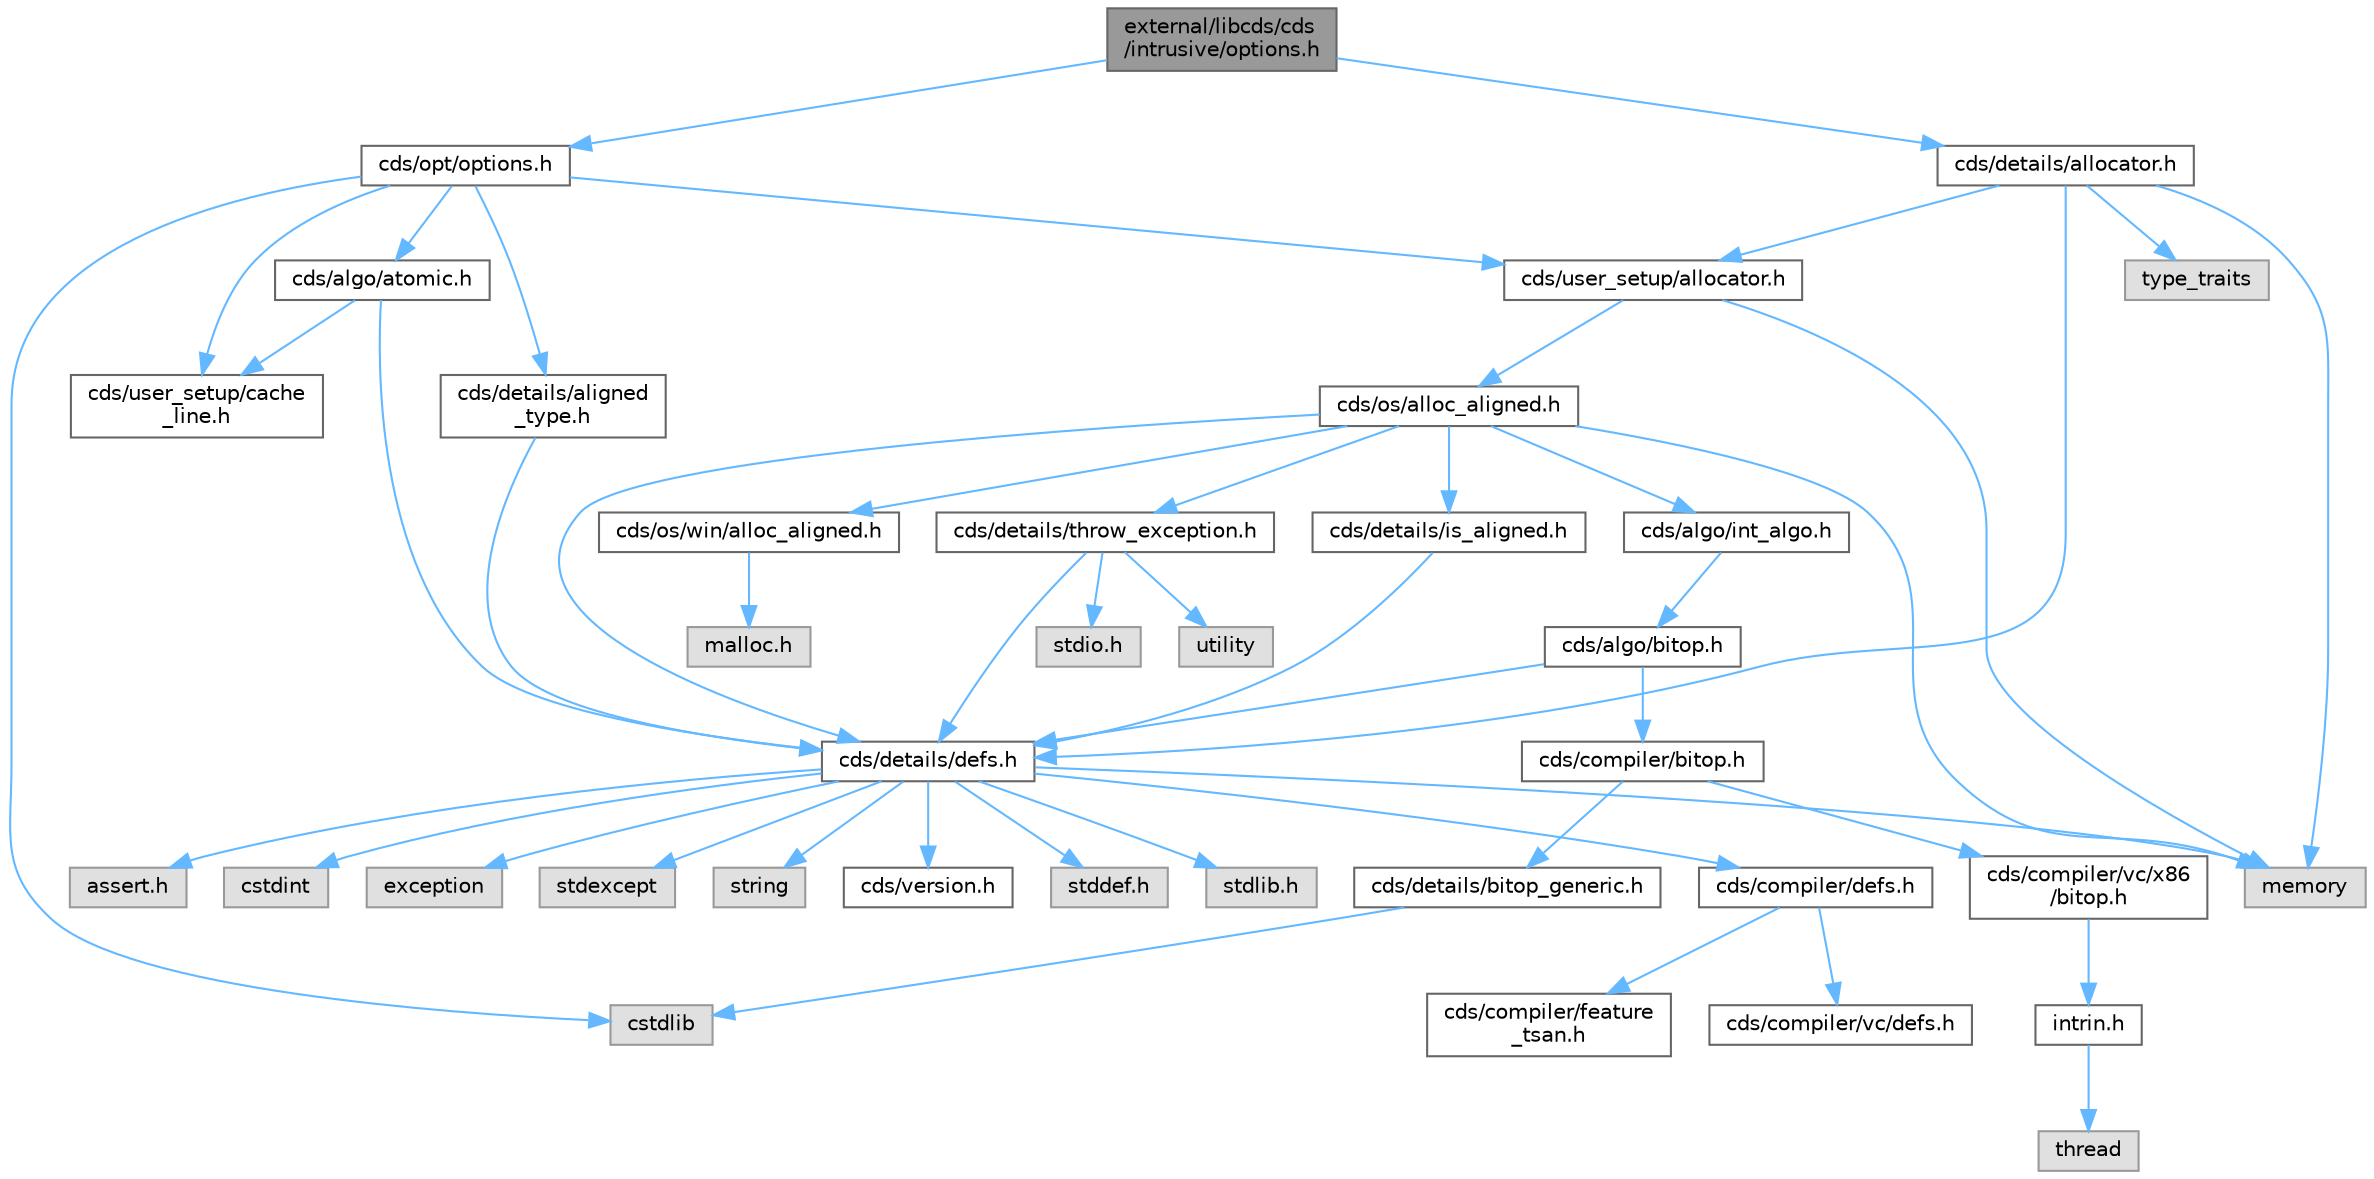 digraph "external/libcds/cds/intrusive/options.h"
{
 // LATEX_PDF_SIZE
  bgcolor="transparent";
  edge [fontname=Helvetica,fontsize=10,labelfontname=Helvetica,labelfontsize=10];
  node [fontname=Helvetica,fontsize=10,shape=box,height=0.2,width=0.4];
  Node1 [id="Node000001",label="external/libcds/cds\l/intrusive/options.h",height=0.2,width=0.4,color="gray40", fillcolor="grey60", style="filled", fontcolor="black",tooltip=" "];
  Node1 -> Node2 [id="edge48_Node000001_Node000002",color="steelblue1",style="solid",tooltip=" "];
  Node2 [id="Node000002",label="cds/opt/options.h",height=0.2,width=0.4,color="grey40", fillcolor="white", style="filled",URL="$opt_2options_8h.html",tooltip=" "];
  Node2 -> Node3 [id="edge49_Node000002_Node000003",color="steelblue1",style="solid",tooltip=" "];
  Node3 [id="Node000003",label="cstdlib",height=0.2,width=0.4,color="grey60", fillcolor="#E0E0E0", style="filled",tooltip=" "];
  Node2 -> Node4 [id="edge50_Node000002_Node000004",color="steelblue1",style="solid",tooltip=" "];
  Node4 [id="Node000004",label="cds/details/aligned\l_type.h",height=0.2,width=0.4,color="grey40", fillcolor="white", style="filled",URL="$aligned__type_8h.html",tooltip=" "];
  Node4 -> Node5 [id="edge51_Node000004_Node000005",color="steelblue1",style="solid",tooltip=" "];
  Node5 [id="Node000005",label="cds/details/defs.h",height=0.2,width=0.4,color="grey40", fillcolor="white", style="filled",URL="$details_2defs_8h.html",tooltip=" "];
  Node5 -> Node6 [id="edge52_Node000005_Node000006",color="steelblue1",style="solid",tooltip=" "];
  Node6 [id="Node000006",label="stddef.h",height=0.2,width=0.4,color="grey60", fillcolor="#E0E0E0", style="filled",tooltip=" "];
  Node5 -> Node7 [id="edge53_Node000005_Node000007",color="steelblue1",style="solid",tooltip=" "];
  Node7 [id="Node000007",label="stdlib.h",height=0.2,width=0.4,color="grey60", fillcolor="#E0E0E0", style="filled",tooltip=" "];
  Node5 -> Node8 [id="edge54_Node000005_Node000008",color="steelblue1",style="solid",tooltip=" "];
  Node8 [id="Node000008",label="assert.h",height=0.2,width=0.4,color="grey60", fillcolor="#E0E0E0", style="filled",tooltip=" "];
  Node5 -> Node9 [id="edge55_Node000005_Node000009",color="steelblue1",style="solid",tooltip=" "];
  Node9 [id="Node000009",label="cstdint",height=0.2,width=0.4,color="grey60", fillcolor="#E0E0E0", style="filled",tooltip=" "];
  Node5 -> Node10 [id="edge56_Node000005_Node000010",color="steelblue1",style="solid",tooltip=" "];
  Node10 [id="Node000010",label="exception",height=0.2,width=0.4,color="grey60", fillcolor="#E0E0E0", style="filled",tooltip=" "];
  Node5 -> Node11 [id="edge57_Node000005_Node000011",color="steelblue1",style="solid",tooltip=" "];
  Node11 [id="Node000011",label="stdexcept",height=0.2,width=0.4,color="grey60", fillcolor="#E0E0E0", style="filled",tooltip=" "];
  Node5 -> Node12 [id="edge58_Node000005_Node000012",color="steelblue1",style="solid",tooltip=" "];
  Node12 [id="Node000012",label="string",height=0.2,width=0.4,color="grey60", fillcolor="#E0E0E0", style="filled",tooltip=" "];
  Node5 -> Node13 [id="edge59_Node000005_Node000013",color="steelblue1",style="solid",tooltip=" "];
  Node13 [id="Node000013",label="memory",height=0.2,width=0.4,color="grey60", fillcolor="#E0E0E0", style="filled",tooltip=" "];
  Node5 -> Node14 [id="edge60_Node000005_Node000014",color="steelblue1",style="solid",tooltip=" "];
  Node14 [id="Node000014",label="cds/version.h",height=0.2,width=0.4,color="grey40", fillcolor="white", style="filled",URL="$external_2libcds_2cds_2version_8h.html",tooltip=" "];
  Node5 -> Node15 [id="edge61_Node000005_Node000015",color="steelblue1",style="solid",tooltip=" "];
  Node15 [id="Node000015",label="cds/compiler/defs.h",height=0.2,width=0.4,color="grey40", fillcolor="white", style="filled",URL="$compiler_2defs_8h.html",tooltip=" "];
  Node15 -> Node16 [id="edge62_Node000015_Node000016",color="steelblue1",style="solid",tooltip=" "];
  Node16 [id="Node000016",label="cds/compiler/vc/defs.h",height=0.2,width=0.4,color="grey40", fillcolor="white", style="filled",URL="$compiler_2vc_2defs_8h.html",tooltip=" "];
  Node15 -> Node17 [id="edge63_Node000015_Node000017",color="steelblue1",style="solid",tooltip=" "];
  Node17 [id="Node000017",label="cds/compiler/feature\l_tsan.h",height=0.2,width=0.4,color="grey40", fillcolor="white", style="filled",URL="$feature__tsan_8h.html",tooltip=" "];
  Node2 -> Node18 [id="edge64_Node000002_Node000018",color="steelblue1",style="solid",tooltip=" "];
  Node18 [id="Node000018",label="cds/user_setup/allocator.h",height=0.2,width=0.4,color="grey40", fillcolor="white", style="filled",URL="$external_2libcds_2cds_2user__setup_2allocator_8h.html",tooltip="Default implementation of allocator classes."];
  Node18 -> Node13 [id="edge65_Node000018_Node000013",color="steelblue1",style="solid",tooltip=" "];
  Node18 -> Node19 [id="edge66_Node000018_Node000019",color="steelblue1",style="solid",tooltip=" "];
  Node19 [id="Node000019",label="cds/os/alloc_aligned.h",height=0.2,width=0.4,color="grey40", fillcolor="white", style="filled",URL="$alloc__aligned_8h.html",tooltip=" "];
  Node19 -> Node5 [id="edge67_Node000019_Node000005",color="steelblue1",style="solid",tooltip=" "];
  Node19 -> Node20 [id="edge68_Node000019_Node000020",color="steelblue1",style="solid",tooltip=" "];
  Node20 [id="Node000020",label="cds/os/win/alloc_aligned.h",height=0.2,width=0.4,color="grey40", fillcolor="white", style="filled",URL="$win_2alloc__aligned_8h.html",tooltip=" "];
  Node20 -> Node21 [id="edge69_Node000020_Node000021",color="steelblue1",style="solid",tooltip=" "];
  Node21 [id="Node000021",label="malloc.h",height=0.2,width=0.4,color="grey60", fillcolor="#E0E0E0", style="filled",tooltip=" "];
  Node19 -> Node13 [id="edge70_Node000019_Node000013",color="steelblue1",style="solid",tooltip=" "];
  Node19 -> Node22 [id="edge71_Node000019_Node000022",color="steelblue1",style="solid",tooltip=" "];
  Node22 [id="Node000022",label="cds/details/is_aligned.h",height=0.2,width=0.4,color="grey40", fillcolor="white", style="filled",URL="$is__aligned_8h.html",tooltip=" "];
  Node22 -> Node5 [id="edge72_Node000022_Node000005",color="steelblue1",style="solid",tooltip=" "];
  Node19 -> Node23 [id="edge73_Node000019_Node000023",color="steelblue1",style="solid",tooltip=" "];
  Node23 [id="Node000023",label="cds/algo/int_algo.h",height=0.2,width=0.4,color="grey40", fillcolor="white", style="filled",URL="$int__algo_8h.html",tooltip=" "];
  Node23 -> Node24 [id="edge74_Node000023_Node000024",color="steelblue1",style="solid",tooltip=" "];
  Node24 [id="Node000024",label="cds/algo/bitop.h",height=0.2,width=0.4,color="grey40", fillcolor="white", style="filled",URL="$algo_2bitop_8h.html",tooltip=" "];
  Node24 -> Node5 [id="edge75_Node000024_Node000005",color="steelblue1",style="solid",tooltip=" "];
  Node24 -> Node25 [id="edge76_Node000024_Node000025",color="steelblue1",style="solid",tooltip=" "];
  Node25 [id="Node000025",label="cds/compiler/bitop.h",height=0.2,width=0.4,color="grey40", fillcolor="white", style="filled",URL="$compiler_2bitop_8h.html",tooltip=" "];
  Node25 -> Node26 [id="edge77_Node000025_Node000026",color="steelblue1",style="solid",tooltip=" "];
  Node26 [id="Node000026",label="cds/compiler/vc/x86\l/bitop.h",height=0.2,width=0.4,color="grey40", fillcolor="white", style="filled",URL="$compiler_2vc_2x86_2bitop_8h.html",tooltip=" "];
  Node26 -> Node27 [id="edge78_Node000026_Node000027",color="steelblue1",style="solid",tooltip=" "];
  Node27 [id="Node000027",label="intrin.h",height=0.2,width=0.4,color="grey40", fillcolor="white", style="filled",URL="$intrin_8h.html",tooltip=" "];
  Node27 -> Node28 [id="edge79_Node000027_Node000028",color="steelblue1",style="solid",tooltip=" "];
  Node28 [id="Node000028",label="thread",height=0.2,width=0.4,color="grey60", fillcolor="#E0E0E0", style="filled",tooltip=" "];
  Node25 -> Node29 [id="edge80_Node000025_Node000029",color="steelblue1",style="solid",tooltip=" "];
  Node29 [id="Node000029",label="cds/details/bitop_generic.h",height=0.2,width=0.4,color="grey40", fillcolor="white", style="filled",URL="$bitop__generic_8h.html",tooltip=" "];
  Node29 -> Node3 [id="edge81_Node000029_Node000003",color="steelblue1",style="solid",tooltip=" "];
  Node19 -> Node30 [id="edge82_Node000019_Node000030",color="steelblue1",style="solid",tooltip=" "];
  Node30 [id="Node000030",label="cds/details/throw_exception.h",height=0.2,width=0.4,color="grey40", fillcolor="white", style="filled",URL="$throw__exception_8h.html",tooltip=" "];
  Node30 -> Node5 [id="edge83_Node000030_Node000005",color="steelblue1",style="solid",tooltip=" "];
  Node30 -> Node31 [id="edge84_Node000030_Node000031",color="steelblue1",style="solid",tooltip=" "];
  Node31 [id="Node000031",label="stdio.h",height=0.2,width=0.4,color="grey60", fillcolor="#E0E0E0", style="filled",tooltip=" "];
  Node30 -> Node32 [id="edge85_Node000030_Node000032",color="steelblue1",style="solid",tooltip=" "];
  Node32 [id="Node000032",label="utility",height=0.2,width=0.4,color="grey60", fillcolor="#E0E0E0", style="filled",tooltip=" "];
  Node2 -> Node33 [id="edge86_Node000002_Node000033",color="steelblue1",style="solid",tooltip=" "];
  Node33 [id="Node000033",label="cds/user_setup/cache\l_line.h",height=0.2,width=0.4,color="grey40", fillcolor="white", style="filled",URL="$cache__line_8h.html",tooltip="Cache-line size definition"];
  Node2 -> Node34 [id="edge87_Node000002_Node000034",color="steelblue1",style="solid",tooltip=" "];
  Node34 [id="Node000034",label="cds/algo/atomic.h",height=0.2,width=0.4,color="grey40", fillcolor="white", style="filled",URL="$external_2libcds_2cds_2algo_2atomic_8h.html",tooltip=" "];
  Node34 -> Node5 [id="edge88_Node000034_Node000005",color="steelblue1",style="solid",tooltip=" "];
  Node34 -> Node33 [id="edge89_Node000034_Node000033",color="steelblue1",style="solid",tooltip=" "];
  Node1 -> Node35 [id="edge90_Node000001_Node000035",color="steelblue1",style="solid",tooltip=" "];
  Node35 [id="Node000035",label="cds/details/allocator.h",height=0.2,width=0.4,color="grey40", fillcolor="white", style="filled",URL="$external_2libcds_2cds_2details_2allocator_8h.html",tooltip=" "];
  Node35 -> Node36 [id="edge91_Node000035_Node000036",color="steelblue1",style="solid",tooltip=" "];
  Node36 [id="Node000036",label="type_traits",height=0.2,width=0.4,color="grey60", fillcolor="#E0E0E0", style="filled",tooltip=" "];
  Node35 -> Node13 [id="edge92_Node000035_Node000013",color="steelblue1",style="solid",tooltip=" "];
  Node35 -> Node5 [id="edge93_Node000035_Node000005",color="steelblue1",style="solid",tooltip=" "];
  Node35 -> Node18 [id="edge94_Node000035_Node000018",color="steelblue1",style="solid",tooltip=" "];
}
